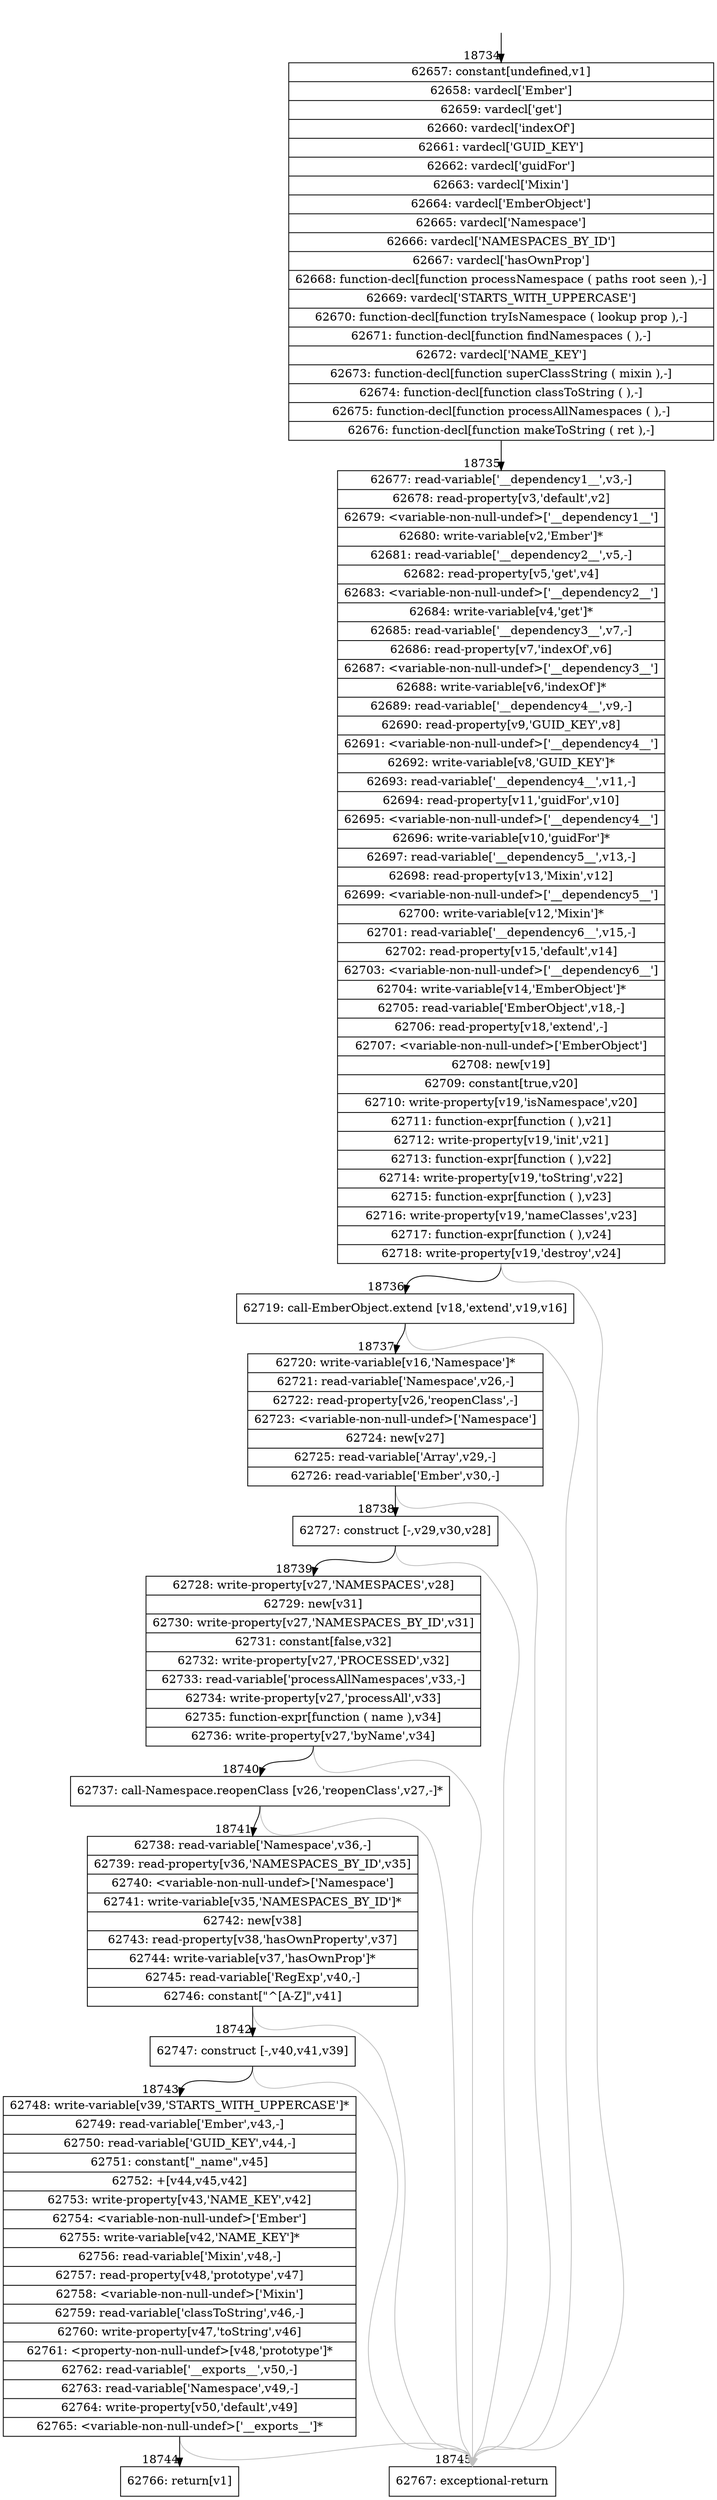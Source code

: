digraph {
rankdir="TD"
BB_entry1599[shape=none,label=""];
BB_entry1599 -> BB18734 [tailport=s, headport=n, headlabel="    18734"]
BB18734 [shape=record label="{62657: constant[undefined,v1]|62658: vardecl['Ember']|62659: vardecl['get']|62660: vardecl['indexOf']|62661: vardecl['GUID_KEY']|62662: vardecl['guidFor']|62663: vardecl['Mixin']|62664: vardecl['EmberObject']|62665: vardecl['Namespace']|62666: vardecl['NAMESPACES_BY_ID']|62667: vardecl['hasOwnProp']|62668: function-decl[function processNamespace ( paths root seen ),-]|62669: vardecl['STARTS_WITH_UPPERCASE']|62670: function-decl[function tryIsNamespace ( lookup prop ),-]|62671: function-decl[function findNamespaces ( ),-]|62672: vardecl['NAME_KEY']|62673: function-decl[function superClassString ( mixin ),-]|62674: function-decl[function classToString ( ),-]|62675: function-decl[function processAllNamespaces ( ),-]|62676: function-decl[function makeToString ( ret ),-]}" ] 
BB18734 -> BB18735 [tailport=s, headport=n, headlabel="      18735"]
BB18735 [shape=record label="{62677: read-variable['__dependency1__',v3,-]|62678: read-property[v3,'default',v2]|62679: \<variable-non-null-undef\>['__dependency1__']|62680: write-variable[v2,'Ember']*|62681: read-variable['__dependency2__',v5,-]|62682: read-property[v5,'get',v4]|62683: \<variable-non-null-undef\>['__dependency2__']|62684: write-variable[v4,'get']*|62685: read-variable['__dependency3__',v7,-]|62686: read-property[v7,'indexOf',v6]|62687: \<variable-non-null-undef\>['__dependency3__']|62688: write-variable[v6,'indexOf']*|62689: read-variable['__dependency4__',v9,-]|62690: read-property[v9,'GUID_KEY',v8]|62691: \<variable-non-null-undef\>['__dependency4__']|62692: write-variable[v8,'GUID_KEY']*|62693: read-variable['__dependency4__',v11,-]|62694: read-property[v11,'guidFor',v10]|62695: \<variable-non-null-undef\>['__dependency4__']|62696: write-variable[v10,'guidFor']*|62697: read-variable['__dependency5__',v13,-]|62698: read-property[v13,'Mixin',v12]|62699: \<variable-non-null-undef\>['__dependency5__']|62700: write-variable[v12,'Mixin']*|62701: read-variable['__dependency6__',v15,-]|62702: read-property[v15,'default',v14]|62703: \<variable-non-null-undef\>['__dependency6__']|62704: write-variable[v14,'EmberObject']*|62705: read-variable['EmberObject',v18,-]|62706: read-property[v18,'extend',-]|62707: \<variable-non-null-undef\>['EmberObject']|62708: new[v19]|62709: constant[true,v20]|62710: write-property[v19,'isNamespace',v20]|62711: function-expr[function ( ),v21]|62712: write-property[v19,'init',v21]|62713: function-expr[function ( ),v22]|62714: write-property[v19,'toString',v22]|62715: function-expr[function ( ),v23]|62716: write-property[v19,'nameClasses',v23]|62717: function-expr[function ( ),v24]|62718: write-property[v19,'destroy',v24]}" ] 
BB18735 -> BB18736 [tailport=s, headport=n, headlabel="      18736"]
BB18735 -> BB18745 [tailport=s, headport=n, color=gray, headlabel="      18745"]
BB18736 [shape=record label="{62719: call-EmberObject.extend [v18,'extend',v19,v16]}" ] 
BB18736 -> BB18737 [tailport=s, headport=n, headlabel="      18737"]
BB18736 -> BB18745 [tailport=s, headport=n, color=gray]
BB18737 [shape=record label="{62720: write-variable[v16,'Namespace']*|62721: read-variable['Namespace',v26,-]|62722: read-property[v26,'reopenClass',-]|62723: \<variable-non-null-undef\>['Namespace']|62724: new[v27]|62725: read-variable['Array',v29,-]|62726: read-variable['Ember',v30,-]}" ] 
BB18737 -> BB18738 [tailport=s, headport=n, headlabel="      18738"]
BB18737 -> BB18745 [tailport=s, headport=n, color=gray]
BB18738 [shape=record label="{62727: construct [-,v29,v30,v28]}" ] 
BB18738 -> BB18739 [tailport=s, headport=n, headlabel="      18739"]
BB18738 -> BB18745 [tailport=s, headport=n, color=gray]
BB18739 [shape=record label="{62728: write-property[v27,'NAMESPACES',v28]|62729: new[v31]|62730: write-property[v27,'NAMESPACES_BY_ID',v31]|62731: constant[false,v32]|62732: write-property[v27,'PROCESSED',v32]|62733: read-variable['processAllNamespaces',v33,-]|62734: write-property[v27,'processAll',v33]|62735: function-expr[function ( name ),v34]|62736: write-property[v27,'byName',v34]}" ] 
BB18739 -> BB18740 [tailport=s, headport=n, headlabel="      18740"]
BB18739 -> BB18745 [tailport=s, headport=n, color=gray]
BB18740 [shape=record label="{62737: call-Namespace.reopenClass [v26,'reopenClass',v27,-]*}" ] 
BB18740 -> BB18741 [tailport=s, headport=n, headlabel="      18741"]
BB18740 -> BB18745 [tailport=s, headport=n, color=gray]
BB18741 [shape=record label="{62738: read-variable['Namespace',v36,-]|62739: read-property[v36,'NAMESPACES_BY_ID',v35]|62740: \<variable-non-null-undef\>['Namespace']|62741: write-variable[v35,'NAMESPACES_BY_ID']*|62742: new[v38]|62743: read-property[v38,'hasOwnProperty',v37]|62744: write-variable[v37,'hasOwnProp']*|62745: read-variable['RegExp',v40,-]|62746: constant[\"^[A-Z]\",v41]}" ] 
BB18741 -> BB18742 [tailport=s, headport=n, headlabel="      18742"]
BB18741 -> BB18745 [tailport=s, headport=n, color=gray]
BB18742 [shape=record label="{62747: construct [-,v40,v41,v39]}" ] 
BB18742 -> BB18743 [tailport=s, headport=n, headlabel="      18743"]
BB18742 -> BB18745 [tailport=s, headport=n, color=gray]
BB18743 [shape=record label="{62748: write-variable[v39,'STARTS_WITH_UPPERCASE']*|62749: read-variable['Ember',v43,-]|62750: read-variable['GUID_KEY',v44,-]|62751: constant[\"_name\",v45]|62752: +[v44,v45,v42]|62753: write-property[v43,'NAME_KEY',v42]|62754: \<variable-non-null-undef\>['Ember']|62755: write-variable[v42,'NAME_KEY']*|62756: read-variable['Mixin',v48,-]|62757: read-property[v48,'prototype',v47]|62758: \<variable-non-null-undef\>['Mixin']|62759: read-variable['classToString',v46,-]|62760: write-property[v47,'toString',v46]|62761: \<property-non-null-undef\>[v48,'prototype']*|62762: read-variable['__exports__',v50,-]|62763: read-variable['Namespace',v49,-]|62764: write-property[v50,'default',v49]|62765: \<variable-non-null-undef\>['__exports__']*}" ] 
BB18743 -> BB18744 [tailport=s, headport=n, headlabel="      18744"]
BB18743 -> BB18745 [tailport=s, headport=n, color=gray]
BB18744 [shape=record label="{62766: return[v1]}" ] 
BB18745 [shape=record label="{62767: exceptional-return}" ] 
//#$~ 35011
}
